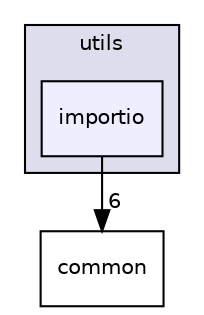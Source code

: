 digraph "importio" {
  compound=true
  node [ fontsize="10", fontname="Helvetica"];
  edge [ labelfontsize="10", labelfontname="Helvetica"];
  subgraph clusterdir_313caf1132e152dd9b58bea13a4052ca {
    graph [ bgcolor="#ddddee", pencolor="black", label="utils" fontname="Helvetica", fontsize="10", URL="dir_313caf1132e152dd9b58bea13a4052ca.html"]
  dir_6fa269af474c59256ccaf389f31cc698 [shape=box, label="importio", style="filled", fillcolor="#eeeeff", pencolor="black", URL="dir_6fa269af474c59256ccaf389f31cc698.html"];
  }
  dir_bf12584007c722bc233481bc9c6db799 [shape=box label="common" URL="dir_bf12584007c722bc233481bc9c6db799.html"];
  dir_6fa269af474c59256ccaf389f31cc698->dir_bf12584007c722bc233481bc9c6db799 [headlabel="6", labeldistance=1.5 headhref="dir_000041_000002.html"];
}
